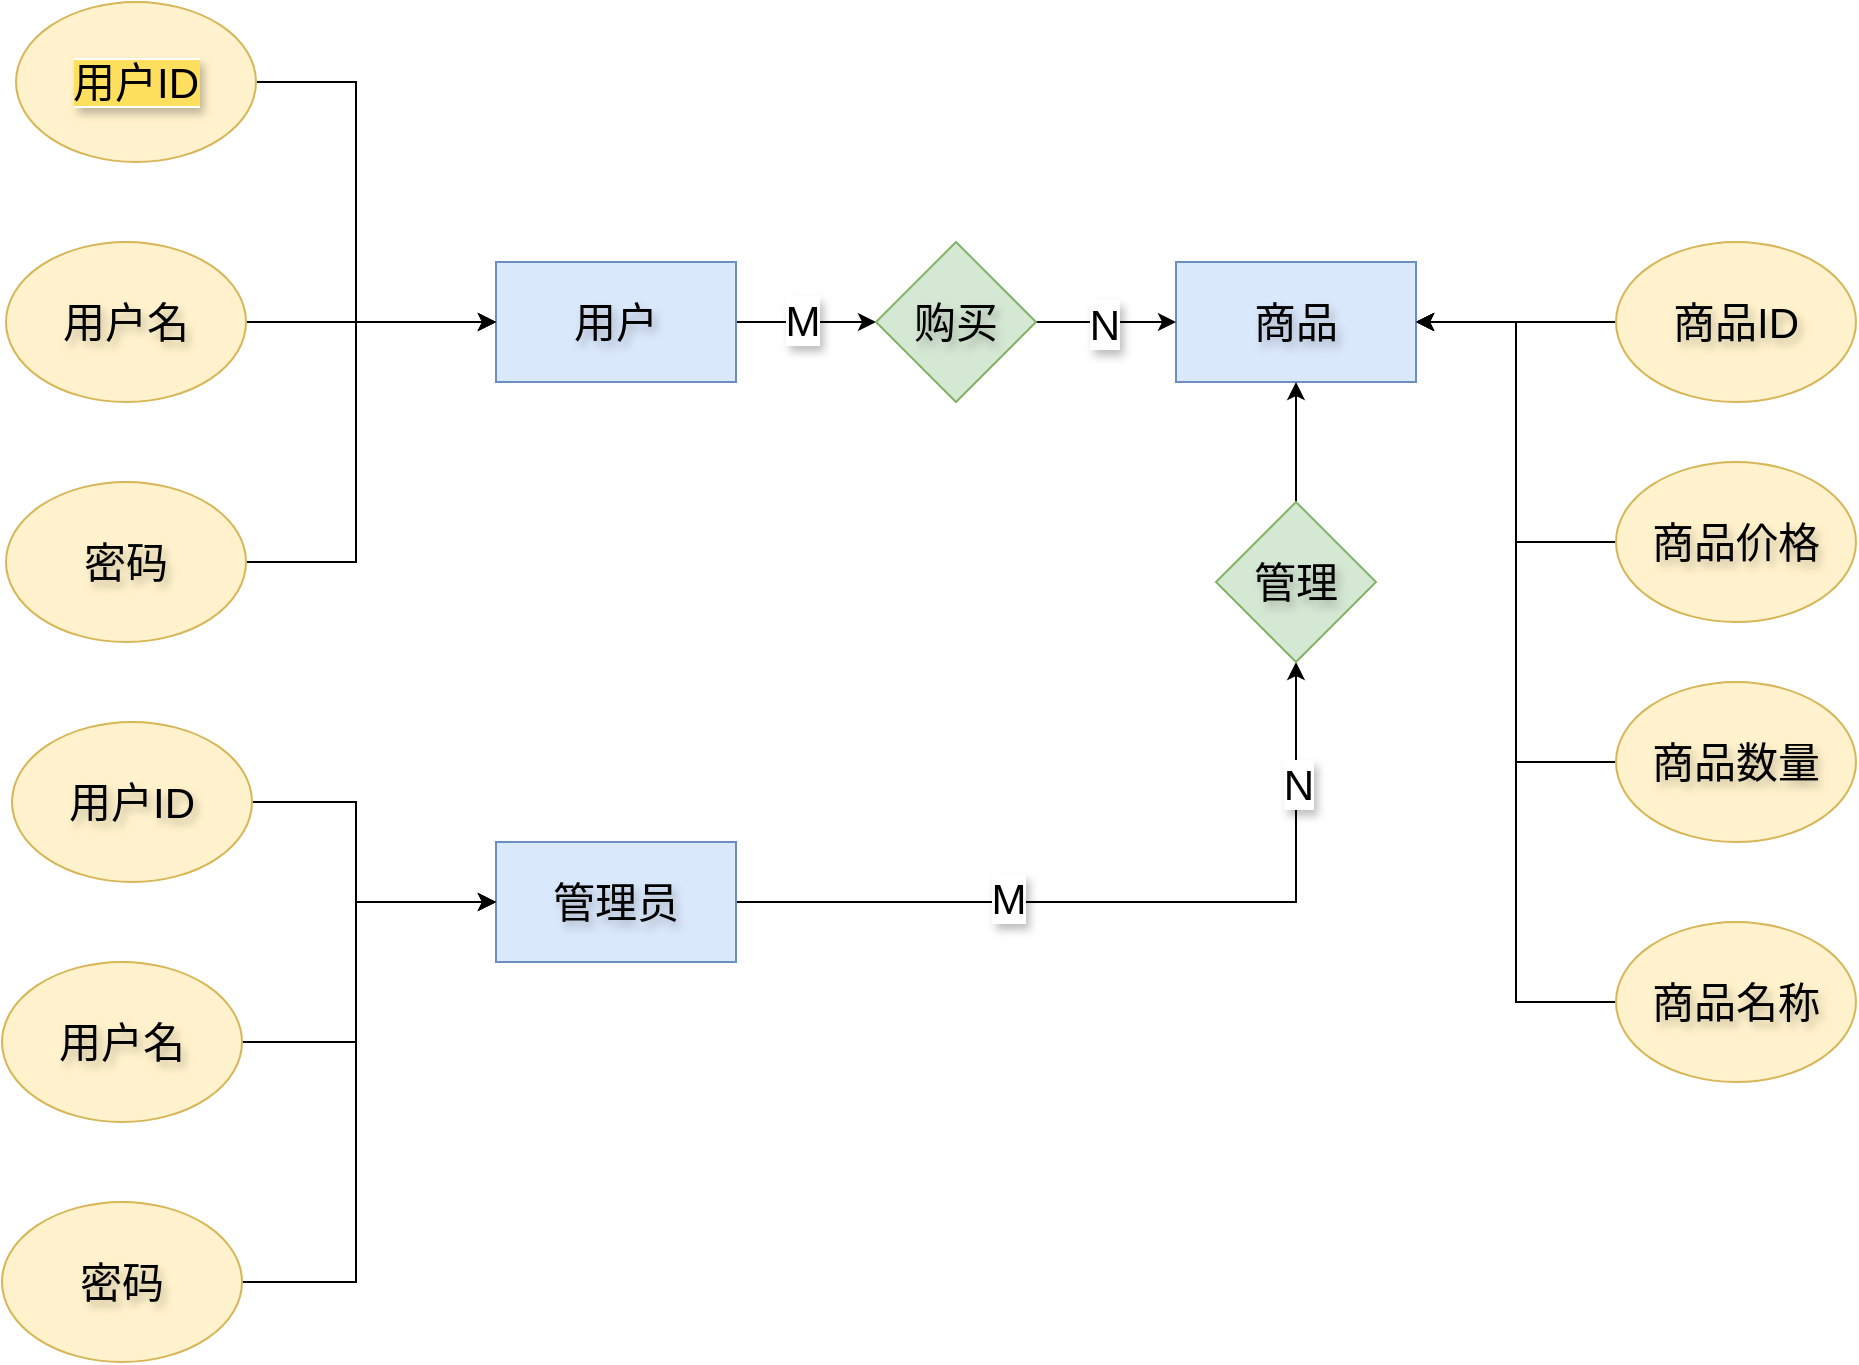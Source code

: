 <mxfile version="24.6.0" type="github">
  <diagram id="R2lEEEUBdFMjLlhIrx00" name="Page-1">
    <mxGraphModel dx="2139" dy="1196" grid="1" gridSize="10" guides="1" tooltips="1" connect="1" arrows="1" fold="1" page="1" pageScale="1" pageWidth="850" pageHeight="1100" math="0" shadow="0" extFonts="Permanent Marker^https://fonts.googleapis.com/css?family=Permanent+Marker">
      <root>
        <mxCell id="0" />
        <mxCell id="1" parent="0" />
        <mxCell id="lQm4Ik09-VqyWGkkjGxT-6" value="" style="edgeStyle=orthogonalEdgeStyle;rounded=0;orthogonalLoop=1;jettySize=auto;html=1;entryX=1;entryY=0.5;entryDx=0;entryDy=0;fontSize=21;textShadow=1;" edge="1" parent="1" source="lQm4Ik09-VqyWGkkjGxT-3" target="lQm4Ik09-VqyWGkkjGxT-1">
          <mxGeometry relative="1" as="geometry" />
        </mxCell>
        <mxCell id="lQm4Ik09-VqyWGkkjGxT-7" value="" style="edgeStyle=orthogonalEdgeStyle;rounded=0;orthogonalLoop=1;jettySize=auto;html=1;entryX=1;entryY=0.5;entryDx=0;entryDy=0;fontSize=21;textShadow=1;" edge="1" parent="1" source="lQm4Ik09-VqyWGkkjGxT-2" target="lQm4Ik09-VqyWGkkjGxT-1">
          <mxGeometry relative="1" as="geometry" />
        </mxCell>
        <mxCell id="lQm4Ik09-VqyWGkkjGxT-1" value="商品" style="rounded=0;whiteSpace=wrap;html=1;fillColor=#dae8fc;strokeColor=#6c8ebf;fontSize=21;textShadow=1;" vertex="1" parent="1">
          <mxGeometry x="100" y="270" width="120" height="60" as="geometry" />
        </mxCell>
        <mxCell id="lQm4Ik09-VqyWGkkjGxT-2" value="商品ID" style="ellipse;whiteSpace=wrap;html=1;fillColor=#fff2cc;strokeColor=#d6b656;fontSize=21;textShadow=1;" vertex="1" parent="1">
          <mxGeometry x="320" y="260" width="120" height="80" as="geometry" />
        </mxCell>
        <mxCell id="lQm4Ik09-VqyWGkkjGxT-3" value="商品名称" style="ellipse;whiteSpace=wrap;html=1;fillColor=#fff2cc;strokeColor=#d6b656;fontSize=21;textShadow=1;" vertex="1" parent="1">
          <mxGeometry x="320" y="600" width="120" height="80" as="geometry" />
        </mxCell>
        <mxCell id="lQm4Ik09-VqyWGkkjGxT-8" value="" style="edgeStyle=orthogonalEdgeStyle;rounded=0;orthogonalLoop=1;jettySize=auto;html=1;entryX=1;entryY=0.5;entryDx=0;entryDy=0;fontSize=21;textShadow=1;" edge="1" parent="1" source="lQm4Ik09-VqyWGkkjGxT-4" target="lQm4Ik09-VqyWGkkjGxT-1">
          <mxGeometry relative="1" as="geometry" />
        </mxCell>
        <mxCell id="lQm4Ik09-VqyWGkkjGxT-4" value="商品价格" style="ellipse;whiteSpace=wrap;html=1;fillColor=#fff2cc;strokeColor=#d6b656;fontSize=21;textShadow=1;" vertex="1" parent="1">
          <mxGeometry x="320" y="370" width="120" height="80" as="geometry" />
        </mxCell>
        <mxCell id="lQm4Ik09-VqyWGkkjGxT-9" value="" style="edgeStyle=orthogonalEdgeStyle;rounded=0;orthogonalLoop=1;jettySize=auto;html=1;entryX=1;entryY=0.5;entryDx=0;entryDy=0;fontSize=21;textShadow=1;" edge="1" parent="1" source="lQm4Ik09-VqyWGkkjGxT-5" target="lQm4Ik09-VqyWGkkjGxT-1">
          <mxGeometry relative="1" as="geometry" />
        </mxCell>
        <mxCell id="lQm4Ik09-VqyWGkkjGxT-5" value="商品数量" style="ellipse;whiteSpace=wrap;html=1;fillColor=#fff2cc;strokeColor=#d6b656;fontSize=21;textShadow=1;" vertex="1" parent="1">
          <mxGeometry x="320" y="480" width="120" height="80" as="geometry" />
        </mxCell>
        <mxCell id="lQm4Ik09-VqyWGkkjGxT-14" value="" style="edgeStyle=orthogonalEdgeStyle;rounded=0;orthogonalLoop=1;jettySize=auto;html=1;fontSize=21;textShadow=1;" edge="1" parent="1" source="lQm4Ik09-VqyWGkkjGxT-10" target="lQm4Ik09-VqyWGkkjGxT-13">
          <mxGeometry relative="1" as="geometry" />
        </mxCell>
        <mxCell id="lQm4Ik09-VqyWGkkjGxT-16" value="M" style="edgeLabel;html=1;align=center;verticalAlign=middle;resizable=0;points=[];fontSize=21;textShadow=1;" vertex="1" connectable="0" parent="lQm4Ik09-VqyWGkkjGxT-14">
          <mxGeometry x="-0.075" y="1" relative="1" as="geometry">
            <mxPoint as="offset" />
          </mxGeometry>
        </mxCell>
        <mxCell id="lQm4Ik09-VqyWGkkjGxT-10" value="用户" style="rounded=0;whiteSpace=wrap;html=1;fillColor=#dae8fc;strokeColor=#6c8ebf;fontSize=21;textShadow=1;" vertex="1" parent="1">
          <mxGeometry x="-240" y="270" width="120" height="60" as="geometry" />
        </mxCell>
        <mxCell id="lQm4Ik09-VqyWGkkjGxT-15" value="" style="edgeStyle=orthogonalEdgeStyle;rounded=0;orthogonalLoop=1;jettySize=auto;html=1;fontSize=21;textShadow=1;" edge="1" parent="1" source="lQm4Ik09-VqyWGkkjGxT-13" target="lQm4Ik09-VqyWGkkjGxT-1">
          <mxGeometry relative="1" as="geometry" />
        </mxCell>
        <mxCell id="lQm4Ik09-VqyWGkkjGxT-17" value="N" style="edgeLabel;html=1;align=center;verticalAlign=middle;resizable=0;points=[];fontSize=21;textShadow=1;" vertex="1" connectable="0" parent="lQm4Ik09-VqyWGkkjGxT-15">
          <mxGeometry x="-0.029" y="-1" relative="1" as="geometry">
            <mxPoint as="offset" />
          </mxGeometry>
        </mxCell>
        <mxCell id="lQm4Ik09-VqyWGkkjGxT-13" value="购买" style="rhombus;whiteSpace=wrap;html=1;rounded=0;fillColor=#d5e8d4;strokeColor=#82b366;fontSize=21;textShadow=1;" vertex="1" parent="1">
          <mxGeometry x="-50" y="260" width="80" height="80" as="geometry" />
        </mxCell>
        <mxCell id="lQm4Ik09-VqyWGkkjGxT-20" value="" style="edgeStyle=orthogonalEdgeStyle;rounded=0;orthogonalLoop=1;jettySize=auto;html=1;entryX=0;entryY=0.5;entryDx=0;entryDy=0;fontSize=21;textShadow=1;" edge="1" parent="1" source="lQm4Ik09-VqyWGkkjGxT-19" target="lQm4Ik09-VqyWGkkjGxT-10">
          <mxGeometry relative="1" as="geometry">
            <Array as="points">
              <mxPoint x="-310" y="180" />
              <mxPoint x="-310" y="300" />
            </Array>
          </mxGeometry>
        </mxCell>
        <mxCell id="lQm4Ik09-VqyWGkkjGxT-19" value="&lt;span style=&quot;background-color: rgb(255, 223, 94);&quot;&gt;用户ID&lt;/span&gt;" style="ellipse;whiteSpace=wrap;html=1;labelBackgroundColor=default;fillColor=#fff2cc;strokeColor=#d6b656;fontSize=21;textShadow=1;" vertex="1" parent="1">
          <mxGeometry x="-480" y="140" width="120" height="80" as="geometry" />
        </mxCell>
        <mxCell id="lQm4Ik09-VqyWGkkjGxT-23" value="" style="edgeStyle=orthogonalEdgeStyle;rounded=0;orthogonalLoop=1;jettySize=auto;html=1;fontSize=21;textShadow=1;" edge="1" parent="1" source="lQm4Ik09-VqyWGkkjGxT-21" target="lQm4Ik09-VqyWGkkjGxT-10">
          <mxGeometry relative="1" as="geometry" />
        </mxCell>
        <mxCell id="lQm4Ik09-VqyWGkkjGxT-21" value="用户名" style="ellipse;whiteSpace=wrap;html=1;fillColor=#fff2cc;strokeColor=#d6b656;fontSize=21;textShadow=1;" vertex="1" parent="1">
          <mxGeometry x="-485" y="260" width="120" height="80" as="geometry" />
        </mxCell>
        <mxCell id="lQm4Ik09-VqyWGkkjGxT-24" value="" style="edgeStyle=orthogonalEdgeStyle;rounded=0;orthogonalLoop=1;jettySize=auto;html=1;entryX=0;entryY=0.5;entryDx=0;entryDy=0;fontSize=21;textShadow=1;" edge="1" parent="1" source="lQm4Ik09-VqyWGkkjGxT-22" target="lQm4Ik09-VqyWGkkjGxT-10">
          <mxGeometry relative="1" as="geometry">
            <Array as="points">
              <mxPoint x="-310" y="420" />
              <mxPoint x="-310" y="300" />
            </Array>
          </mxGeometry>
        </mxCell>
        <mxCell id="lQm4Ik09-VqyWGkkjGxT-22" value="密码" style="ellipse;whiteSpace=wrap;html=1;fillColor=#fff2cc;strokeColor=#d6b656;fontSize=21;textShadow=1;" vertex="1" parent="1">
          <mxGeometry x="-485" y="380" width="120" height="80" as="geometry" />
        </mxCell>
        <mxCell id="lQm4Ik09-VqyWGkkjGxT-33" value="" style="edgeStyle=orthogonalEdgeStyle;rounded=0;orthogonalLoop=1;jettySize=auto;html=1;fontSize=21;textShadow=1;" edge="1" parent="1" source="lQm4Ik09-VqyWGkkjGxT-25" target="lQm4Ik09-VqyWGkkjGxT-32">
          <mxGeometry relative="1" as="geometry" />
        </mxCell>
        <mxCell id="lQm4Ik09-VqyWGkkjGxT-36" value="M" style="edgeLabel;html=1;align=center;verticalAlign=middle;resizable=0;points=[];fontSize=21;textShadow=1;" vertex="1" connectable="0" parent="lQm4Ik09-VqyWGkkjGxT-33">
          <mxGeometry x="-0.321" y="2" relative="1" as="geometry">
            <mxPoint as="offset" />
          </mxGeometry>
        </mxCell>
        <mxCell id="lQm4Ik09-VqyWGkkjGxT-37" value="N" style="edgeLabel;html=1;align=center;verticalAlign=middle;resizable=0;points=[];fontSize=21;textShadow=1;" vertex="1" connectable="0" parent="lQm4Ik09-VqyWGkkjGxT-33">
          <mxGeometry x="0.689" y="-1" relative="1" as="geometry">
            <mxPoint y="-1" as="offset" />
          </mxGeometry>
        </mxCell>
        <mxCell id="lQm4Ik09-VqyWGkkjGxT-25" value="管理员" style="rounded=0;whiteSpace=wrap;html=1;fillColor=#dae8fc;strokeColor=#6c8ebf;fontSize=21;textShadow=1;" vertex="1" parent="1">
          <mxGeometry x="-240" y="560" width="120" height="60" as="geometry" />
        </mxCell>
        <mxCell id="lQm4Ik09-VqyWGkkjGxT-29" style="edgeStyle=orthogonalEdgeStyle;rounded=0;orthogonalLoop=1;jettySize=auto;html=1;exitX=1;exitY=0.5;exitDx=0;exitDy=0;entryX=0;entryY=0.5;entryDx=0;entryDy=0;fontSize=21;textShadow=1;" edge="1" parent="1" source="lQm4Ik09-VqyWGkkjGxT-26" target="lQm4Ik09-VqyWGkkjGxT-25">
          <mxGeometry relative="1" as="geometry">
            <Array as="points">
              <mxPoint x="-310" y="540" />
              <mxPoint x="-310" y="590" />
            </Array>
          </mxGeometry>
        </mxCell>
        <mxCell id="lQm4Ik09-VqyWGkkjGxT-26" value="用户ID" style="ellipse;whiteSpace=wrap;html=1;fillColor=#fff2cc;strokeColor=#d6b656;fontSize=21;textShadow=1;" vertex="1" parent="1">
          <mxGeometry x="-482" y="500" width="120" height="80" as="geometry" />
        </mxCell>
        <mxCell id="lQm4Ik09-VqyWGkkjGxT-30" style="edgeStyle=orthogonalEdgeStyle;rounded=0;orthogonalLoop=1;jettySize=auto;html=1;exitX=1;exitY=0.5;exitDx=0;exitDy=0;entryX=0;entryY=0.5;entryDx=0;entryDy=0;fontSize=21;textShadow=1;" edge="1" parent="1" source="lQm4Ik09-VqyWGkkjGxT-27" target="lQm4Ik09-VqyWGkkjGxT-25">
          <mxGeometry relative="1" as="geometry">
            <Array as="points">
              <mxPoint x="-310" y="660" />
              <mxPoint x="-310" y="590" />
            </Array>
          </mxGeometry>
        </mxCell>
        <mxCell id="lQm4Ik09-VqyWGkkjGxT-27" value="用户名" style="ellipse;whiteSpace=wrap;html=1;fillColor=#fff2cc;strokeColor=#d6b656;fontSize=21;textShadow=1;" vertex="1" parent="1">
          <mxGeometry x="-487" y="620" width="120" height="80" as="geometry" />
        </mxCell>
        <mxCell id="lQm4Ik09-VqyWGkkjGxT-31" style="edgeStyle=orthogonalEdgeStyle;rounded=0;orthogonalLoop=1;jettySize=auto;html=1;exitX=1;exitY=0.5;exitDx=0;exitDy=0;entryX=0;entryY=0.5;entryDx=0;entryDy=0;fontSize=21;textShadow=1;" edge="1" parent="1" source="lQm4Ik09-VqyWGkkjGxT-28" target="lQm4Ik09-VqyWGkkjGxT-25">
          <mxGeometry relative="1" as="geometry">
            <Array as="points">
              <mxPoint x="-310" y="780" />
              <mxPoint x="-310" y="590" />
            </Array>
          </mxGeometry>
        </mxCell>
        <mxCell id="lQm4Ik09-VqyWGkkjGxT-28" value="密码" style="ellipse;whiteSpace=wrap;html=1;fillColor=#fff2cc;strokeColor=#d6b656;fontSize=21;textShadow=1;" vertex="1" parent="1">
          <mxGeometry x="-487" y="740" width="120" height="80" as="geometry" />
        </mxCell>
        <mxCell id="lQm4Ik09-VqyWGkkjGxT-34" value="" style="edgeStyle=orthogonalEdgeStyle;rounded=0;orthogonalLoop=1;jettySize=auto;html=1;fontSize=21;textShadow=1;" edge="1" parent="1" source="lQm4Ik09-VqyWGkkjGxT-32" target="lQm4Ik09-VqyWGkkjGxT-1">
          <mxGeometry relative="1" as="geometry" />
        </mxCell>
        <mxCell id="lQm4Ik09-VqyWGkkjGxT-32" value="管理" style="rhombus;whiteSpace=wrap;html=1;rounded=0;fillColor=#d5e8d4;strokeColor=#82b366;fontSize=21;textShadow=1;" vertex="1" parent="1">
          <mxGeometry x="120" y="390" width="80" height="80" as="geometry" />
        </mxCell>
      </root>
    </mxGraphModel>
  </diagram>
</mxfile>
